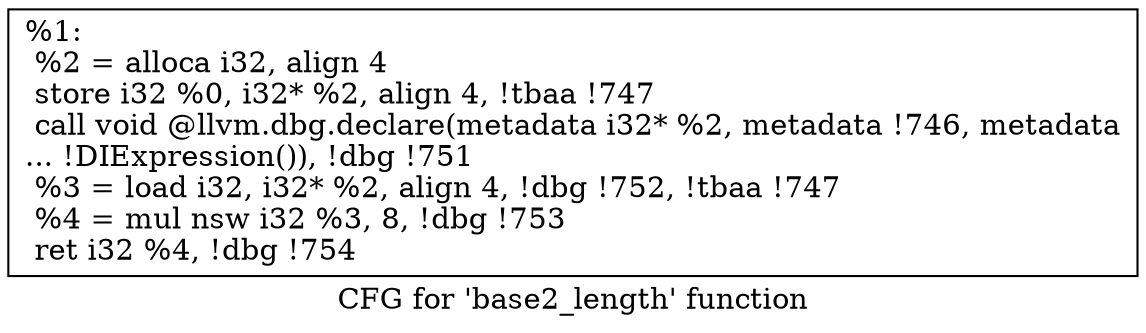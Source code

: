 digraph "CFG for 'base2_length' function" {
	label="CFG for 'base2_length' function";

	Node0xd6f260 [shape=record,label="{%1:\l  %2 = alloca i32, align 4\l  store i32 %0, i32* %2, align 4, !tbaa !747\l  call void @llvm.dbg.declare(metadata i32* %2, metadata !746, metadata\l... !DIExpression()), !dbg !751\l  %3 = load i32, i32* %2, align 4, !dbg !752, !tbaa !747\l  %4 = mul nsw i32 %3, 8, !dbg !753\l  ret i32 %4, !dbg !754\l}"];
}
